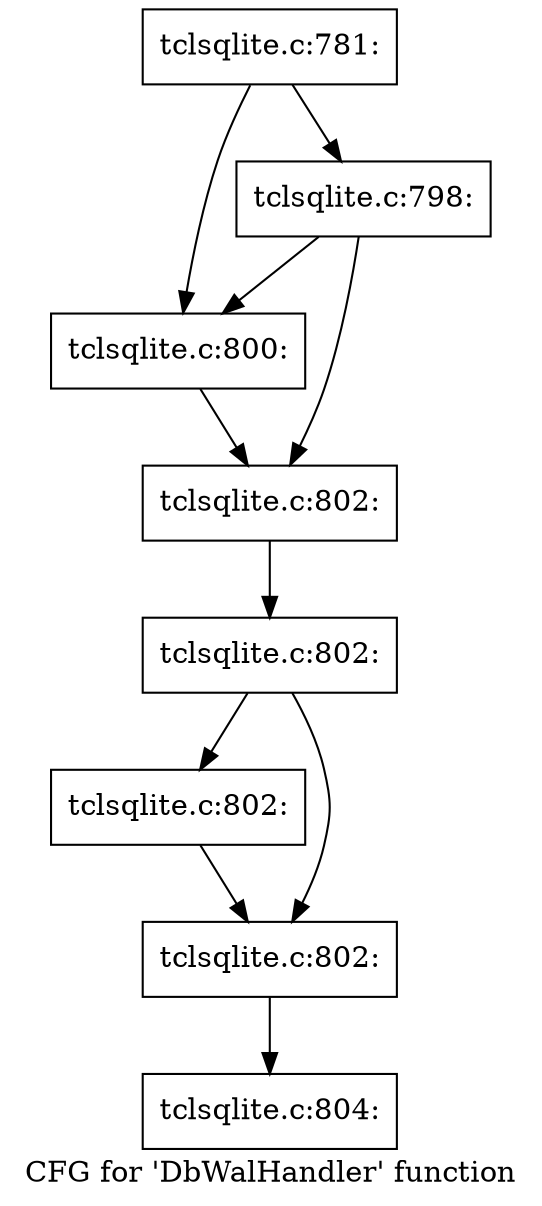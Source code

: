 digraph "CFG for 'DbWalHandler' function" {
	label="CFG for 'DbWalHandler' function";

	Node0x55a735b3b6c0 [shape=record,label="{tclsqlite.c:781:}"];
	Node0x55a735b3b6c0 -> Node0x55a735b406b0;
	Node0x55a735b3b6c0 -> Node0x55a735b40750;
	Node0x55a735b40750 [shape=record,label="{tclsqlite.c:798:}"];
	Node0x55a735b40750 -> Node0x55a735b406b0;
	Node0x55a735b40750 -> Node0x55a735b40700;
	Node0x55a735b406b0 [shape=record,label="{tclsqlite.c:800:}"];
	Node0x55a735b406b0 -> Node0x55a735b40700;
	Node0x55a735b40700 [shape=record,label="{tclsqlite.c:802:}"];
	Node0x55a735b40700 -> Node0x55a735b41b70;
	Node0x55a735b41b70 [shape=record,label="{tclsqlite.c:802:}"];
	Node0x55a735b41b70 -> Node0x55a735b42070;
	Node0x55a735b41b70 -> Node0x55a735b420c0;
	Node0x55a735b42070 [shape=record,label="{tclsqlite.c:802:}"];
	Node0x55a735b42070 -> Node0x55a735b420c0;
	Node0x55a735b420c0 [shape=record,label="{tclsqlite.c:802:}"];
	Node0x55a735b420c0 -> Node0x55a735b41ad0;
	Node0x55a735b41ad0 [shape=record,label="{tclsqlite.c:804:}"];
}
